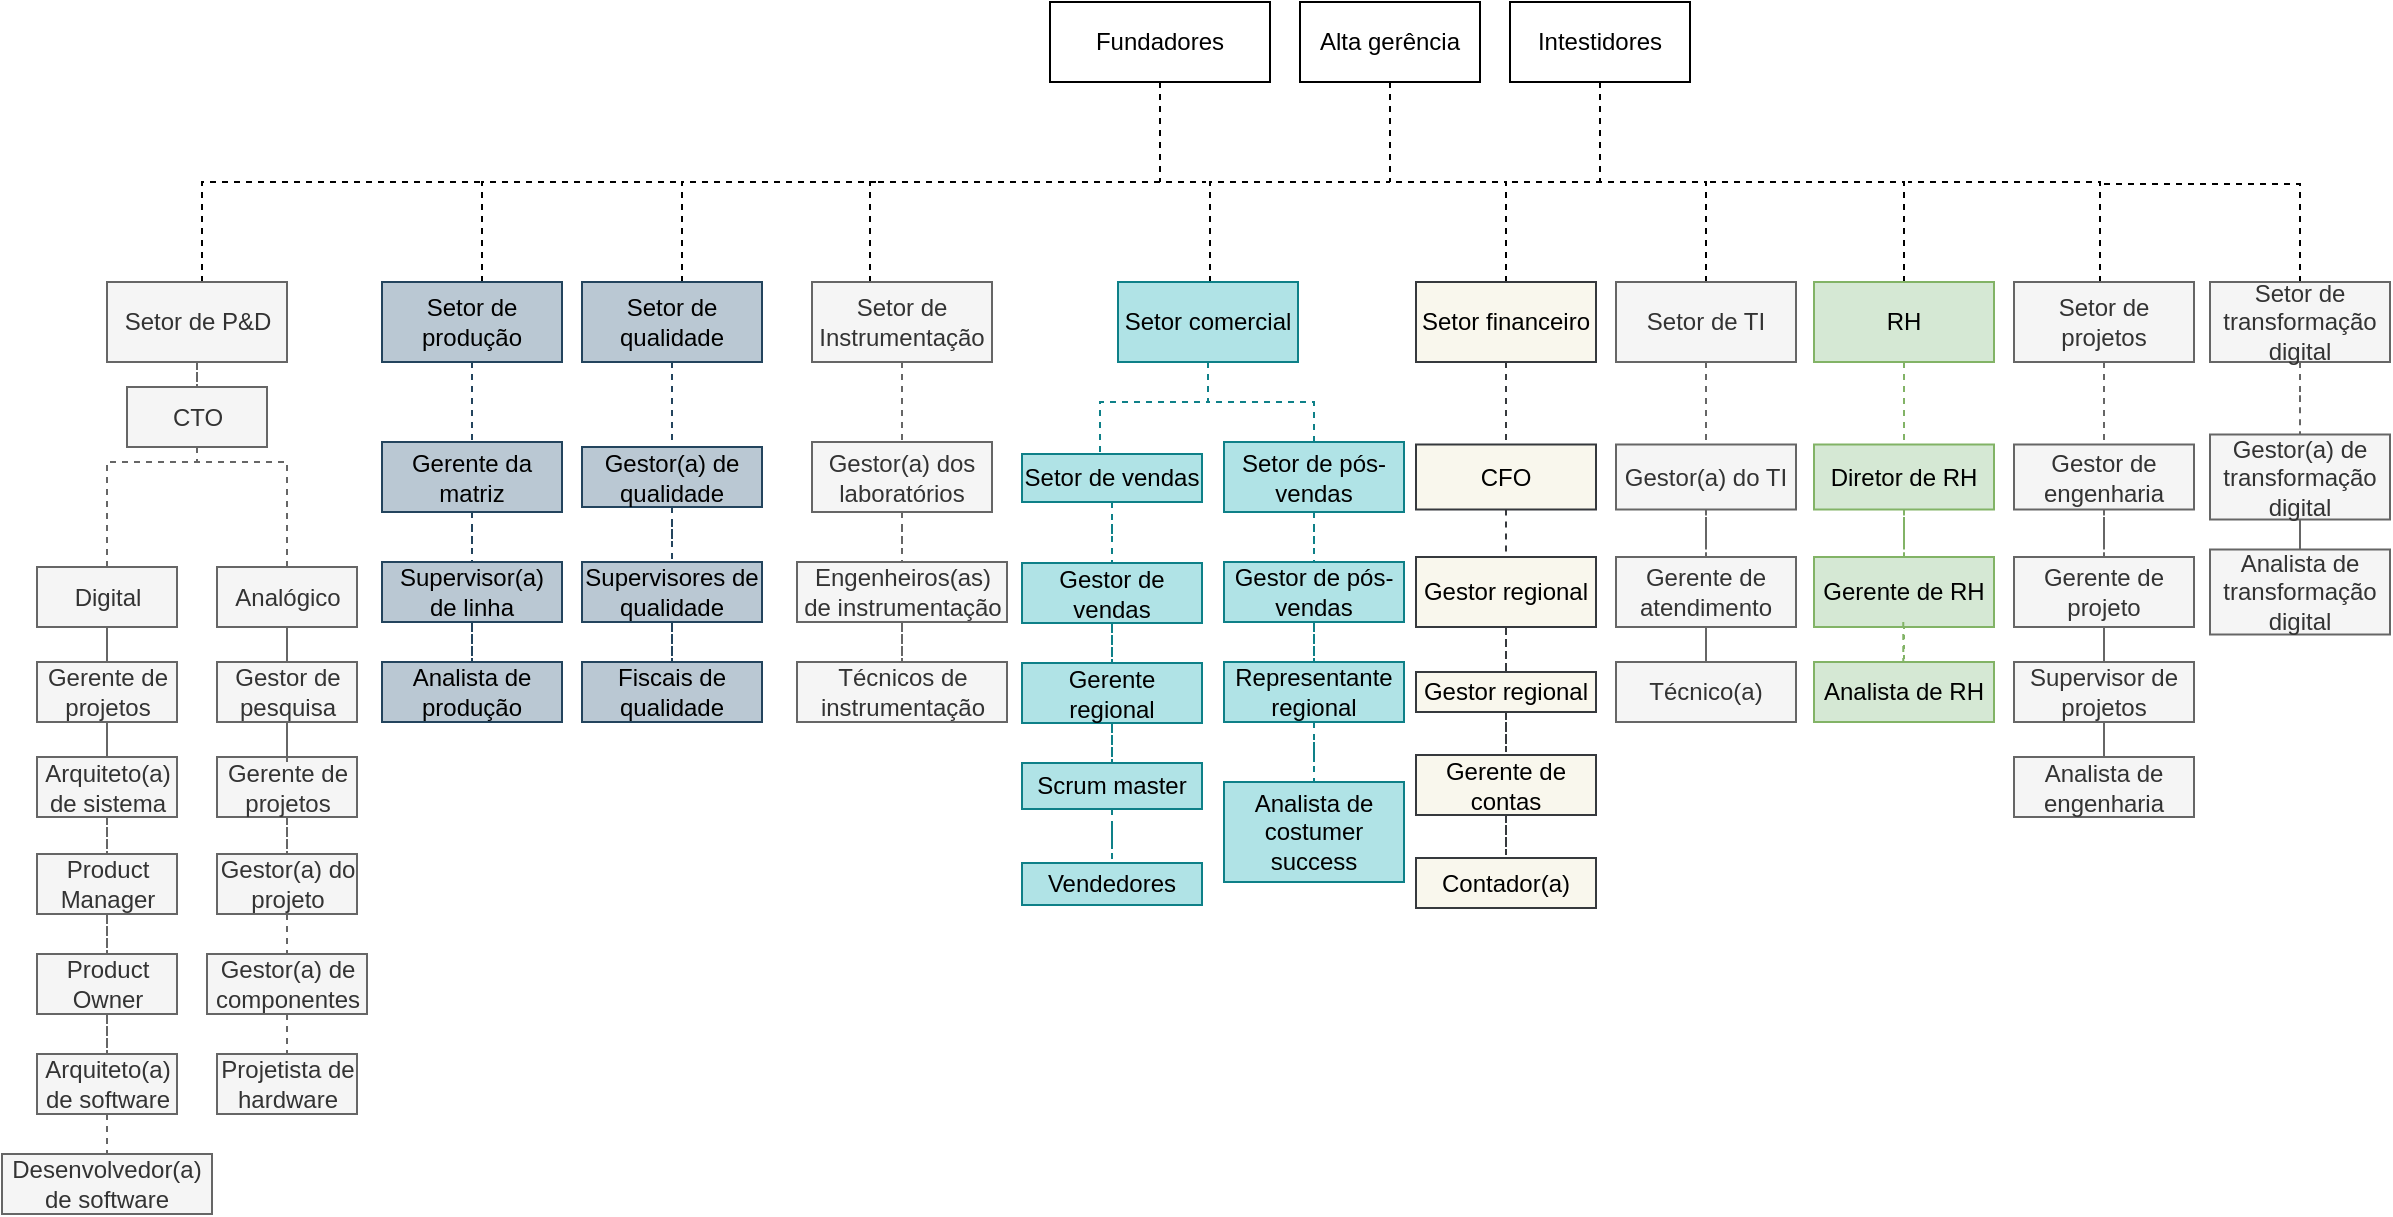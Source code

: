 <mxfile version="20.0.1" type="device"><diagram id="A91aYxamLYnxEaVIGaGU" name="Page-1"><mxGraphModel dx="1902" dy="903" grid="0" gridSize="10" guides="1" tooltips="1" connect="1" arrows="1" fold="1" page="0" pageScale="1" pageWidth="827" pageHeight="1169" math="0" shadow="0"><root><mxCell id="0"/><mxCell id="1" parent="0"/><mxCell id="WKRlLWD5LmyebF65oAN7-28" style="edgeStyle=orthogonalEdgeStyle;rounded=0;orthogonalLoop=1;jettySize=auto;html=1;dashed=1;endArrow=none;endFill=0;" parent="1" source="WKRlLWD5LmyebF65oAN7-1" edge="1"><mxGeometry relative="1" as="geometry"><mxPoint x="400" y="370" as="targetPoint"/></mxGeometry></mxCell><mxCell id="WKRlLWD5LmyebF65oAN7-1" value="Alta gerência" style="rounded=0;whiteSpace=wrap;html=1;" parent="1" vertex="1"><mxGeometry x="355" y="280" width="90" height="40" as="geometry"/></mxCell><mxCell id="WKRlLWD5LmyebF65oAN7-29" style="edgeStyle=orthogonalEdgeStyle;rounded=0;orthogonalLoop=1;jettySize=auto;html=1;dashed=1;endArrow=none;endFill=0;" parent="1" source="WKRlLWD5LmyebF65oAN7-2" edge="1"><mxGeometry relative="1" as="geometry"><mxPoint x="505" y="370" as="targetPoint"/></mxGeometry></mxCell><mxCell id="WKRlLWD5LmyebF65oAN7-2" value="Intestidores" style="rounded=0;whiteSpace=wrap;html=1;" parent="1" vertex="1"><mxGeometry x="460" y="280" width="90" height="40" as="geometry"/></mxCell><mxCell id="WKRlLWD5LmyebF65oAN7-6" style="edgeStyle=orthogonalEdgeStyle;rounded=0;orthogonalLoop=1;jettySize=auto;html=1;dashed=1;endArrow=none;endFill=0;exitX=0.5;exitY=1;exitDx=0;exitDy=0;" parent="1" source="WKRlLWD5LmyebF65oAN7-3" edge="1"><mxGeometry relative="1" as="geometry"><mxPoint x="285" y="370" as="targetPoint"/><mxPoint x="230" y="340" as="sourcePoint"/><Array as="points"><mxPoint x="285" y="370"/></Array></mxGeometry></mxCell><mxCell id="WKRlLWD5LmyebF65oAN7-3" value="Fundadores" style="rounded=0;whiteSpace=wrap;html=1;" parent="1" vertex="1"><mxGeometry x="230" y="280" width="110" height="40" as="geometry"/></mxCell><mxCell id="7YwzHWgvVu2o9m6clSLb-1" style="edgeStyle=orthogonalEdgeStyle;rounded=0;orthogonalLoop=1;jettySize=auto;html=1;endArrow=none;endFill=0;dashed=1;" edge="1" parent="1" source="WKRlLWD5LmyebF65oAN7-8"><mxGeometry relative="1" as="geometry"><mxPoint x="-54" y="370" as="targetPoint"/><Array as="points"><mxPoint x="-194" y="370"/></Array></mxGeometry></mxCell><mxCell id="7YwzHWgvVu2o9m6clSLb-73" style="edgeStyle=orthogonalEdgeStyle;rounded=0;orthogonalLoop=1;jettySize=auto;html=1;entryX=0.5;entryY=0;entryDx=0;entryDy=0;dashed=1;endArrow=none;endFill=0;fillColor=#f5f5f5;strokeColor=#666666;" edge="1" parent="1" source="WKRlLWD5LmyebF65oAN7-8" target="7YwzHWgvVu2o9m6clSLb-72"><mxGeometry relative="1" as="geometry"/></mxCell><mxCell id="WKRlLWD5LmyebF65oAN7-8" value="Setor de P&amp;amp;D" style="rounded=0;whiteSpace=wrap;html=1;fillColor=#f5f5f5;fontColor=#333333;strokeColor=#666666;" parent="1" vertex="1"><mxGeometry x="-241.5" y="420" width="90" height="40" as="geometry"/></mxCell><mxCell id="WKRlLWD5LmyebF65oAN7-22" style="edgeStyle=orthogonalEdgeStyle;rounded=0;orthogonalLoop=1;jettySize=auto;html=1;dashed=1;endArrow=none;endFill=0;" parent="1" source="WKRlLWD5LmyebF65oAN7-11" edge="1"><mxGeometry relative="1" as="geometry"><mxPoint x="46" y="370" as="targetPoint"/><Array as="points"><mxPoint x="-54" y="370"/></Array></mxGeometry></mxCell><mxCell id="7YwzHWgvVu2o9m6clSLb-48" style="edgeStyle=orthogonalEdgeStyle;rounded=0;orthogonalLoop=1;jettySize=auto;html=1;entryX=0.5;entryY=0;entryDx=0;entryDy=0;dashed=1;endArrow=none;endFill=0;fillColor=#bac8d3;strokeColor=#23445d;" edge="1" parent="1" source="WKRlLWD5LmyebF65oAN7-11" target="7YwzHWgvVu2o9m6clSLb-47"><mxGeometry relative="1" as="geometry"/></mxCell><mxCell id="WKRlLWD5LmyebF65oAN7-11" value="Setor de produção" style="rounded=0;whiteSpace=wrap;html=1;fillColor=#bac8d3;strokeColor=#23445d;" parent="1" vertex="1"><mxGeometry x="-104" y="420" width="90" height="40" as="geometry"/></mxCell><mxCell id="WKRlLWD5LmyebF65oAN7-23" style="edgeStyle=orthogonalEdgeStyle;rounded=0;orthogonalLoop=1;jettySize=auto;html=1;dashed=1;endArrow=none;endFill=0;" parent="1" source="WKRlLWD5LmyebF65oAN7-12" edge="1"><mxGeometry relative="1" as="geometry"><mxPoint x="143" y="370" as="targetPoint"/><Array as="points"><mxPoint x="46" y="370"/></Array></mxGeometry></mxCell><mxCell id="7YwzHWgvVu2o9m6clSLb-58" style="edgeStyle=orthogonalEdgeStyle;rounded=0;orthogonalLoop=1;jettySize=auto;html=1;entryX=0.5;entryY=0;entryDx=0;entryDy=0;dashed=1;endArrow=none;endFill=0;fillColor=#bac8d3;strokeColor=#23445d;" edge="1" parent="1" source="WKRlLWD5LmyebF65oAN7-12" target="7YwzHWgvVu2o9m6clSLb-57"><mxGeometry relative="1" as="geometry"/></mxCell><mxCell id="WKRlLWD5LmyebF65oAN7-12" value="Setor de qualidade" style="rounded=0;whiteSpace=wrap;html=1;fillColor=#bac8d3;strokeColor=#23445d;" parent="1" vertex="1"><mxGeometry x="-4" y="420" width="90" height="40" as="geometry"/></mxCell><mxCell id="WKRlLWD5LmyebF65oAN7-24" style="edgeStyle=orthogonalEdgeStyle;rounded=0;orthogonalLoop=1;jettySize=auto;html=1;dashed=1;endArrow=none;endFill=0;" parent="1" source="WKRlLWD5LmyebF65oAN7-13" edge="1"><mxGeometry relative="1" as="geometry"><mxPoint x="308" y="370" as="targetPoint"/><Array as="points"><mxPoint x="140" y="370"/></Array></mxGeometry></mxCell><mxCell id="7YwzHWgvVu2o9m6clSLb-64" style="edgeStyle=orthogonalEdgeStyle;rounded=0;orthogonalLoop=1;jettySize=auto;html=1;entryX=0.5;entryY=0;entryDx=0;entryDy=0;dashed=1;endArrow=none;endFill=0;fillColor=#f5f5f5;strokeColor=#666666;" edge="1" parent="1" source="WKRlLWD5LmyebF65oAN7-13" target="7YwzHWgvVu2o9m6clSLb-63"><mxGeometry relative="1" as="geometry"/></mxCell><mxCell id="WKRlLWD5LmyebF65oAN7-13" value="Setor de Instrumentação" style="rounded=0;whiteSpace=wrap;html=1;fillColor=#f5f5f5;fontColor=#333333;strokeColor=#666666;" parent="1" vertex="1"><mxGeometry x="111" y="420" width="90" height="40" as="geometry"/></mxCell><mxCell id="WKRlLWD5LmyebF65oAN7-25" style="edgeStyle=orthogonalEdgeStyle;rounded=0;orthogonalLoop=1;jettySize=auto;html=1;dashed=1;endArrow=none;endFill=0;" parent="1" source="WKRlLWD5LmyebF65oAN7-14" edge="1"><mxGeometry relative="1" as="geometry"><mxPoint x="400" y="370" as="targetPoint"/><Array as="points"><mxPoint x="310" y="370"/></Array></mxGeometry></mxCell><mxCell id="7YwzHWgvVu2o9m6clSLb-76" style="edgeStyle=orthogonalEdgeStyle;rounded=0;orthogonalLoop=1;jettySize=auto;html=1;entryX=0.5;entryY=0;entryDx=0;entryDy=0;dashed=1;endArrow=none;endFill=0;fillColor=#b0e3e6;strokeColor=#0e8088;" edge="1" parent="1" source="WKRlLWD5LmyebF65oAN7-14" target="7YwzHWgvVu2o9m6clSLb-71"><mxGeometry relative="1" as="geometry"><Array as="points"><mxPoint x="309" y="480"/><mxPoint x="255" y="480"/></Array></mxGeometry></mxCell><mxCell id="7YwzHWgvVu2o9m6clSLb-79" style="edgeStyle=orthogonalEdgeStyle;rounded=0;orthogonalLoop=1;jettySize=auto;html=1;entryX=0.5;entryY=0;entryDx=0;entryDy=0;dashed=1;endArrow=none;endFill=0;fillColor=#b0e3e6;strokeColor=#0e8088;" edge="1" parent="1" source="WKRlLWD5LmyebF65oAN7-14" target="7YwzHWgvVu2o9m6clSLb-78"><mxGeometry relative="1" as="geometry"/></mxCell><mxCell id="WKRlLWD5LmyebF65oAN7-14" value="Setor comercial" style="rounded=0;whiteSpace=wrap;html=1;fillColor=#b0e3e6;strokeColor=#0e8088;" parent="1" vertex="1"><mxGeometry x="264" y="420" width="90" height="40" as="geometry"/></mxCell><mxCell id="WKRlLWD5LmyebF65oAN7-26" style="edgeStyle=orthogonalEdgeStyle;rounded=0;orthogonalLoop=1;jettySize=auto;html=1;dashed=1;endArrow=none;endFill=0;" parent="1" source="WKRlLWD5LmyebF65oAN7-15" edge="1"><mxGeometry relative="1" as="geometry"><mxPoint x="400" y="370" as="targetPoint"/><Array as="points"><mxPoint x="458" y="370"/></Array></mxGeometry></mxCell><mxCell id="7YwzHWgvVu2o9m6clSLb-96" style="edgeStyle=orthogonalEdgeStyle;rounded=0;orthogonalLoop=1;jettySize=auto;html=1;entryX=0.5;entryY=0;entryDx=0;entryDy=0;dashed=1;endArrow=none;endFill=0;fillColor=#f9f7ed;strokeColor=#36393d;" edge="1" parent="1" source="WKRlLWD5LmyebF65oAN7-15" target="7YwzHWgvVu2o9m6clSLb-116"><mxGeometry relative="1" as="geometry"><mxPoint x="458" y="492.5" as="targetPoint"/></mxGeometry></mxCell><mxCell id="WKRlLWD5LmyebF65oAN7-15" value="Setor financeiro" style="rounded=0;whiteSpace=wrap;html=1;fillColor=#f9f7ed;strokeColor=#36393d;" parent="1" vertex="1"><mxGeometry x="413" y="420" width="90" height="40" as="geometry"/></mxCell><mxCell id="WKRlLWD5LmyebF65oAN7-27" style="edgeStyle=orthogonalEdgeStyle;rounded=0;orthogonalLoop=1;jettySize=auto;html=1;dashed=1;endArrow=none;endFill=0;" parent="1" source="WKRlLWD5LmyebF65oAN7-16" edge="1"><mxGeometry relative="1" as="geometry"><mxPoint x="461" y="370" as="targetPoint"/><Array as="points"><mxPoint x="558" y="370"/></Array></mxGeometry></mxCell><mxCell id="7YwzHWgvVu2o9m6clSLb-106" style="edgeStyle=orthogonalEdgeStyle;rounded=0;orthogonalLoop=1;jettySize=auto;html=1;entryX=0.5;entryY=0;entryDx=0;entryDy=0;dashed=1;endArrow=none;endFill=0;fillColor=#f5f5f5;strokeColor=#666666;" edge="1" parent="1" source="WKRlLWD5LmyebF65oAN7-16" target="7YwzHWgvVu2o9m6clSLb-105"><mxGeometry relative="1" as="geometry"/></mxCell><mxCell id="WKRlLWD5LmyebF65oAN7-16" value="Setor de TI" style="rounded=0;whiteSpace=wrap;html=1;fillColor=#f5f5f5;fontColor=#333333;strokeColor=#666666;" parent="1" vertex="1"><mxGeometry x="513" y="420" width="90" height="40" as="geometry"/></mxCell><mxCell id="7YwzHWgvVu2o9m6clSLb-2" style="edgeStyle=orthogonalEdgeStyle;rounded=0;orthogonalLoop=1;jettySize=auto;html=1;dashed=1;endArrow=none;endFill=0;" edge="1" parent="1" source="WKRlLWD5LmyebF65oAN7-18"><mxGeometry relative="1" as="geometry"><mxPoint x="559" y="370" as="targetPoint"/><Array as="points"><mxPoint x="657" y="370"/></Array></mxGeometry></mxCell><mxCell id="7YwzHWgvVu2o9m6clSLb-112" style="edgeStyle=orthogonalEdgeStyle;rounded=0;orthogonalLoop=1;jettySize=auto;html=1;entryX=0.5;entryY=0;entryDx=0;entryDy=0;dashed=1;endArrow=none;endFill=0;fillColor=#d5e8d4;strokeColor=#82b366;" edge="1" parent="1" source="WKRlLWD5LmyebF65oAN7-18" target="7YwzHWgvVu2o9m6clSLb-111"><mxGeometry relative="1" as="geometry"><Array as="points"><mxPoint x="657" y="470"/><mxPoint x="657" y="470"/></Array></mxGeometry></mxCell><mxCell id="WKRlLWD5LmyebF65oAN7-18" value="RH" style="rounded=0;whiteSpace=wrap;html=1;fillColor=#d5e8d4;strokeColor=#82b366;" parent="1" vertex="1"><mxGeometry x="612" y="420" width="90" height="40" as="geometry"/></mxCell><mxCell id="7YwzHWgvVu2o9m6clSLb-3" style="edgeStyle=orthogonalEdgeStyle;rounded=0;orthogonalLoop=1;jettySize=auto;html=1;dashed=1;endArrow=none;endFill=0;" edge="1" parent="1" source="WKRlLWD5LmyebF65oAN7-19"><mxGeometry relative="1" as="geometry"><mxPoint x="659" y="370" as="targetPoint"/><Array as="points"><mxPoint x="755" y="370"/></Array></mxGeometry></mxCell><mxCell id="7YwzHWgvVu2o9m6clSLb-127" style="edgeStyle=orthogonalEdgeStyle;rounded=0;orthogonalLoop=1;jettySize=auto;html=1;dashed=1;endArrow=none;endFill=0;fillColor=#f5f5f5;strokeColor=#666666;" edge="1" parent="1" source="WKRlLWD5LmyebF65oAN7-19" target="7YwzHWgvVu2o9m6clSLb-126"><mxGeometry relative="1" as="geometry"/></mxCell><mxCell id="WKRlLWD5LmyebF65oAN7-19" value="Setor de projetos" style="rounded=0;whiteSpace=wrap;html=1;fillColor=#f5f5f5;fontColor=#333333;strokeColor=#666666;" parent="1" vertex="1"><mxGeometry x="712" y="420" width="90" height="40" as="geometry"/></mxCell><mxCell id="7YwzHWgvVu2o9m6clSLb-136" style="edgeStyle=orthogonalEdgeStyle;rounded=0;orthogonalLoop=1;jettySize=auto;html=1;entryX=0.5;entryY=0;entryDx=0;entryDy=0;dashed=1;endArrow=none;endFill=0;fillColor=#f5f5f5;strokeColor=#666666;" edge="1" parent="1" source="WKRlLWD5LmyebF65oAN7-20" target="7YwzHWgvVu2o9m6clSLb-135"><mxGeometry relative="1" as="geometry"/></mxCell><mxCell id="7YwzHWgvVu2o9m6clSLb-143" style="edgeStyle=orthogonalEdgeStyle;rounded=0;orthogonalLoop=1;jettySize=auto;html=1;dashed=1;endArrow=none;endFill=0;strokeColor=default;" edge="1" parent="1" source="WKRlLWD5LmyebF65oAN7-20"><mxGeometry relative="1" as="geometry"><mxPoint x="757" y="371" as="targetPoint"/><Array as="points"><mxPoint x="855" y="371"/></Array></mxGeometry></mxCell><mxCell id="WKRlLWD5LmyebF65oAN7-20" value="Setor de transformação digital" style="rounded=0;whiteSpace=wrap;html=1;fillColor=#f5f5f5;fontColor=#333333;strokeColor=#666666;" parent="1" vertex="1"><mxGeometry x="810" y="420" width="90" height="40" as="geometry"/></mxCell><mxCell id="7YwzHWgvVu2o9m6clSLb-24" style="edgeStyle=orthogonalEdgeStyle;rounded=0;orthogonalLoop=1;jettySize=auto;html=1;entryX=0.5;entryY=0;entryDx=0;entryDy=0;dashed=1;endArrow=none;endFill=0;fillColor=#f5f5f5;strokeColor=#666666;" edge="1" parent="1" source="7YwzHWgvVu2o9m6clSLb-5" target="7YwzHWgvVu2o9m6clSLb-20"><mxGeometry relative="1" as="geometry"/></mxCell><mxCell id="7YwzHWgvVu2o9m6clSLb-5" value="Digital" style="rounded=0;whiteSpace=wrap;html=1;fillColor=#f5f5f5;fontColor=#333333;strokeColor=#666666;" vertex="1" parent="1"><mxGeometry x="-276.5" y="562.5" width="70" height="30" as="geometry"/></mxCell><mxCell id="7YwzHWgvVu2o9m6clSLb-42" style="edgeStyle=orthogonalEdgeStyle;rounded=0;orthogonalLoop=1;jettySize=auto;html=1;entryX=0.5;entryY=0;entryDx=0;entryDy=0;dashed=1;endArrow=none;endFill=0;fillColor=#f5f5f5;strokeColor=#666666;" edge="1" parent="1" source="7YwzHWgvVu2o9m6clSLb-6" target="7YwzHWgvVu2o9m6clSLb-41"><mxGeometry relative="1" as="geometry"/></mxCell><mxCell id="7YwzHWgvVu2o9m6clSLb-6" value="Analógico" style="rounded=0;whiteSpace=wrap;html=1;fillColor=#f5f5f5;fontColor=#333333;strokeColor=#666666;" vertex="1" parent="1"><mxGeometry x="-186.5" y="562.5" width="70" height="30" as="geometry"/></mxCell><mxCell id="7YwzHWgvVu2o9m6clSLb-16" style="edgeStyle=orthogonalEdgeStyle;rounded=0;orthogonalLoop=1;jettySize=auto;html=1;entryX=0.5;entryY=0;entryDx=0;entryDy=0;dashed=1;endArrow=none;endFill=0;fillColor=#f5f5f5;strokeColor=#666666;" edge="1" parent="1" source="7YwzHWgvVu2o9m6clSLb-9" target="7YwzHWgvVu2o9m6clSLb-15"><mxGeometry relative="1" as="geometry"/></mxCell><mxCell id="7YwzHWgvVu2o9m6clSLb-9" value="Gerente de projetos" style="rounded=0;whiteSpace=wrap;html=1;fillColor=#f5f5f5;fontColor=#333333;strokeColor=#666666;" vertex="1" parent="1"><mxGeometry x="-186.5" y="657.5" width="70" height="30" as="geometry"/></mxCell><mxCell id="7YwzHWgvVu2o9m6clSLb-36" style="edgeStyle=orthogonalEdgeStyle;rounded=0;orthogonalLoop=1;jettySize=auto;html=1;entryX=0.5;entryY=0;entryDx=0;entryDy=0;dashed=1;endArrow=none;endFill=0;fillColor=#f5f5f5;strokeColor=#666666;" edge="1" parent="1" source="7YwzHWgvVu2o9m6clSLb-15"><mxGeometry relative="1" as="geometry"><mxPoint x="-151.5" y="756" as="targetPoint"/></mxGeometry></mxCell><mxCell id="7YwzHWgvVu2o9m6clSLb-15" value="Gestor(a) do projeto" style="rounded=0;whiteSpace=wrap;html=1;fillColor=#f5f5f5;fontColor=#333333;strokeColor=#666666;" vertex="1" parent="1"><mxGeometry x="-186.5" y="706" width="70" height="30" as="geometry"/></mxCell><mxCell id="7YwzHWgvVu2o9m6clSLb-19" style="edgeStyle=orthogonalEdgeStyle;rounded=0;orthogonalLoop=1;jettySize=auto;html=1;entryX=0.5;entryY=0;entryDx=0;entryDy=0;dashed=1;endArrow=none;endFill=0;fillColor=#f5f5f5;strokeColor=#666666;" edge="1" parent="1" source="7YwzHWgvVu2o9m6clSLb-20" target="7YwzHWgvVu2o9m6clSLb-23"><mxGeometry relative="1" as="geometry"/></mxCell><mxCell id="7YwzHWgvVu2o9m6clSLb-20" value="Gerente de projetos" style="rounded=0;whiteSpace=wrap;html=1;fillColor=#f5f5f5;fontColor=#333333;strokeColor=#666666;" vertex="1" parent="1"><mxGeometry x="-276.5" y="610" width="70" height="30" as="geometry"/></mxCell><mxCell id="7YwzHWgvVu2o9m6clSLb-27" style="edgeStyle=orthogonalEdgeStyle;rounded=0;orthogonalLoop=1;jettySize=auto;html=1;entryX=0.5;entryY=0;entryDx=0;entryDy=0;dashed=1;endArrow=none;endFill=0;fillColor=#f5f5f5;strokeColor=#666666;" edge="1" parent="1" source="7YwzHWgvVu2o9m6clSLb-23" target="7YwzHWgvVu2o9m6clSLb-26"><mxGeometry relative="1" as="geometry"/></mxCell><mxCell id="7YwzHWgvVu2o9m6clSLb-23" value="Arquiteto(a) de sistema" style="rounded=0;whiteSpace=wrap;html=1;fillColor=#f5f5f5;fontColor=#333333;strokeColor=#666666;" vertex="1" parent="1"><mxGeometry x="-276.5" y="657.5" width="70" height="30" as="geometry"/></mxCell><mxCell id="7YwzHWgvVu2o9m6clSLb-29" style="edgeStyle=orthogonalEdgeStyle;rounded=0;orthogonalLoop=1;jettySize=auto;html=1;entryX=0.5;entryY=0;entryDx=0;entryDy=0;dashed=1;endArrow=none;endFill=0;fillColor=#f5f5f5;strokeColor=#666666;" edge="1" parent="1" source="7YwzHWgvVu2o9m6clSLb-26" target="7YwzHWgvVu2o9m6clSLb-28"><mxGeometry relative="1" as="geometry"/></mxCell><mxCell id="7YwzHWgvVu2o9m6clSLb-30" value="" style="edgeStyle=orthogonalEdgeStyle;rounded=0;orthogonalLoop=1;jettySize=auto;html=1;dashed=1;endArrow=none;endFill=0;fillColor=#f5f5f5;strokeColor=#666666;" edge="1" parent="1" source="7YwzHWgvVu2o9m6clSLb-26" target="7YwzHWgvVu2o9m6clSLb-28"><mxGeometry relative="1" as="geometry"/></mxCell><mxCell id="7YwzHWgvVu2o9m6clSLb-26" value="Product Manager" style="rounded=0;whiteSpace=wrap;html=1;fillColor=#f5f5f5;fontColor=#333333;strokeColor=#666666;" vertex="1" parent="1"><mxGeometry x="-276.5" y="706" width="70" height="30" as="geometry"/></mxCell><mxCell id="7YwzHWgvVu2o9m6clSLb-32" style="edgeStyle=orthogonalEdgeStyle;rounded=0;orthogonalLoop=1;jettySize=auto;html=1;entryX=0.5;entryY=0;entryDx=0;entryDy=0;dashed=1;endArrow=none;endFill=0;fillColor=#f5f5f5;strokeColor=#666666;" edge="1" parent="1" source="7YwzHWgvVu2o9m6clSLb-28" target="7YwzHWgvVu2o9m6clSLb-31"><mxGeometry relative="1" as="geometry"/></mxCell><mxCell id="7YwzHWgvVu2o9m6clSLb-28" value="Product Owner" style="rounded=0;whiteSpace=wrap;html=1;fillColor=#f5f5f5;fontColor=#333333;strokeColor=#666666;" vertex="1" parent="1"><mxGeometry x="-276.5" y="756" width="70" height="30" as="geometry"/></mxCell><mxCell id="7YwzHWgvVu2o9m6clSLb-34" style="edgeStyle=orthogonalEdgeStyle;rounded=0;orthogonalLoop=1;jettySize=auto;html=1;entryX=0.5;entryY=0;entryDx=0;entryDy=0;dashed=1;endArrow=none;endFill=0;fillColor=#f5f5f5;strokeColor=#666666;" edge="1" parent="1" source="7YwzHWgvVu2o9m6clSLb-31"><mxGeometry relative="1" as="geometry"><mxPoint x="-241.5" y="856" as="targetPoint"/></mxGeometry></mxCell><mxCell id="7YwzHWgvVu2o9m6clSLb-31" value="Arquiteto(a) de software" style="rounded=0;whiteSpace=wrap;html=1;fillColor=#f5f5f5;fontColor=#333333;strokeColor=#666666;" vertex="1" parent="1"><mxGeometry x="-276.5" y="806" width="70" height="30" as="geometry"/></mxCell><mxCell id="7YwzHWgvVu2o9m6clSLb-33" value="Desenvolvedor(a) de software" style="rounded=0;whiteSpace=wrap;html=1;fillColor=#f5f5f5;fontColor=#333333;strokeColor=#666666;" vertex="1" parent="1"><mxGeometry x="-294" y="856" width="105" height="30" as="geometry"/></mxCell><mxCell id="7YwzHWgvVu2o9m6clSLb-38" style="edgeStyle=orthogonalEdgeStyle;rounded=0;orthogonalLoop=1;jettySize=auto;html=1;entryX=0.5;entryY=0;entryDx=0;entryDy=0;dashed=1;endArrow=none;endFill=0;fillColor=#f5f5f5;strokeColor=#666666;" edge="1" parent="1"><mxGeometry relative="1" as="geometry"><mxPoint x="-151.483" y="786" as="sourcePoint"/><mxPoint x="-151.5" y="806" as="targetPoint"/></mxGeometry></mxCell><mxCell id="7YwzHWgvVu2o9m6clSLb-35" value="Gestor(a) de componentes" style="rounded=0;whiteSpace=wrap;html=1;fillColor=#f5f5f5;fontColor=#333333;strokeColor=#666666;" vertex="1" parent="1"><mxGeometry x="-191.5" y="756" width="80" height="30" as="geometry"/></mxCell><mxCell id="7YwzHWgvVu2o9m6clSLb-39" value="Projetista de hardware" style="rounded=0;whiteSpace=wrap;html=1;fillColor=#f5f5f5;fontColor=#333333;strokeColor=#666666;" vertex="1" parent="1"><mxGeometry x="-186.5" y="806" width="70" height="30" as="geometry"/></mxCell><mxCell id="7YwzHWgvVu2o9m6clSLb-43" style="edgeStyle=orthogonalEdgeStyle;rounded=0;orthogonalLoop=1;jettySize=auto;html=1;entryX=0.5;entryY=0;entryDx=0;entryDy=0;dashed=1;endArrow=none;endFill=0;fillColor=#f5f5f5;strokeColor=#666666;" edge="1" parent="1" source="7YwzHWgvVu2o9m6clSLb-41" target="7YwzHWgvVu2o9m6clSLb-9"><mxGeometry relative="1" as="geometry"/></mxCell><mxCell id="7YwzHWgvVu2o9m6clSLb-41" value="Gestor de pesquisa" style="rounded=0;whiteSpace=wrap;html=1;fillColor=#f5f5f5;fontColor=#333333;strokeColor=#666666;" vertex="1" parent="1"><mxGeometry x="-186.5" y="610" width="70" height="30" as="geometry"/></mxCell><mxCell id="7YwzHWgvVu2o9m6clSLb-50" style="edgeStyle=orthogonalEdgeStyle;rounded=0;orthogonalLoop=1;jettySize=auto;html=1;entryX=0.5;entryY=0;entryDx=0;entryDy=0;dashed=1;endArrow=none;endFill=0;fillColor=#bac8d3;strokeColor=#23445d;" edge="1" parent="1" source="7YwzHWgvVu2o9m6clSLb-47" target="7YwzHWgvVu2o9m6clSLb-49"><mxGeometry relative="1" as="geometry"/></mxCell><mxCell id="7YwzHWgvVu2o9m6clSLb-47" value="Gerente da matriz" style="rounded=0;whiteSpace=wrap;html=1;fillColor=#bac8d3;strokeColor=#23445d;" vertex="1" parent="1"><mxGeometry x="-104" y="500" width="90" height="35" as="geometry"/></mxCell><mxCell id="7YwzHWgvVu2o9m6clSLb-52" style="edgeStyle=orthogonalEdgeStyle;rounded=0;orthogonalLoop=1;jettySize=auto;html=1;entryX=0.5;entryY=0;entryDx=0;entryDy=0;dashed=1;endArrow=none;endFill=0;fillColor=#bac8d3;strokeColor=#23445d;" edge="1" parent="1" source="7YwzHWgvVu2o9m6clSLb-49" target="7YwzHWgvVu2o9m6clSLb-51"><mxGeometry relative="1" as="geometry"/></mxCell><mxCell id="7YwzHWgvVu2o9m6clSLb-49" value="Supervisor(a) de linha" style="rounded=0;whiteSpace=wrap;html=1;fillColor=#bac8d3;strokeColor=#23445d;" vertex="1" parent="1"><mxGeometry x="-104" y="560" width="90" height="30" as="geometry"/></mxCell><mxCell id="7YwzHWgvVu2o9m6clSLb-51" value="Analista de produção" style="rounded=0;whiteSpace=wrap;html=1;fillColor=#bac8d3;strokeColor=#23445d;" vertex="1" parent="1"><mxGeometry x="-104" y="610" width="90" height="30" as="geometry"/></mxCell><mxCell id="7YwzHWgvVu2o9m6clSLb-60" style="edgeStyle=orthogonalEdgeStyle;rounded=0;orthogonalLoop=1;jettySize=auto;html=1;entryX=0.5;entryY=0;entryDx=0;entryDy=0;dashed=1;endArrow=none;endFill=0;fillColor=#bac8d3;strokeColor=#23445d;" edge="1" parent="1" source="7YwzHWgvVu2o9m6clSLb-57" target="7YwzHWgvVu2o9m6clSLb-59"><mxGeometry relative="1" as="geometry"/></mxCell><mxCell id="7YwzHWgvVu2o9m6clSLb-57" value="Gestor(a) de qualidade" style="rounded=0;whiteSpace=wrap;html=1;fillColor=#bac8d3;strokeColor=#23445d;" vertex="1" parent="1"><mxGeometry x="-4" y="502.5" width="90" height="30" as="geometry"/></mxCell><mxCell id="7YwzHWgvVu2o9m6clSLb-62" style="edgeStyle=orthogonalEdgeStyle;rounded=0;orthogonalLoop=1;jettySize=auto;html=1;entryX=0.5;entryY=0;entryDx=0;entryDy=0;dashed=1;endArrow=none;endFill=0;fillColor=#bac8d3;strokeColor=#23445d;" edge="1" parent="1" source="7YwzHWgvVu2o9m6clSLb-59" target="7YwzHWgvVu2o9m6clSLb-61"><mxGeometry relative="1" as="geometry"/></mxCell><mxCell id="7YwzHWgvVu2o9m6clSLb-59" value="Supervisores de qualidade" style="rounded=0;whiteSpace=wrap;html=1;fillColor=#bac8d3;strokeColor=#23445d;" vertex="1" parent="1"><mxGeometry x="-4" y="560" width="90" height="30" as="geometry"/></mxCell><mxCell id="7YwzHWgvVu2o9m6clSLb-61" value="Fiscais de qualidade" style="rounded=0;whiteSpace=wrap;html=1;fillColor=#bac8d3;strokeColor=#23445d;" vertex="1" parent="1"><mxGeometry x="-4" y="610" width="90" height="30" as="geometry"/></mxCell><mxCell id="7YwzHWgvVu2o9m6clSLb-66" style="edgeStyle=orthogonalEdgeStyle;rounded=0;orthogonalLoop=1;jettySize=auto;html=1;entryX=0.5;entryY=0;entryDx=0;entryDy=0;dashed=1;endArrow=none;endFill=0;fillColor=#f5f5f5;strokeColor=#666666;" edge="1" parent="1" source="7YwzHWgvVu2o9m6clSLb-63" target="7YwzHWgvVu2o9m6clSLb-65"><mxGeometry relative="1" as="geometry"/></mxCell><mxCell id="7YwzHWgvVu2o9m6clSLb-63" value="Gestor(a) dos laboratórios" style="rounded=0;whiteSpace=wrap;html=1;fillColor=#f5f5f5;fontColor=#333333;strokeColor=#666666;" vertex="1" parent="1"><mxGeometry x="111" y="500" width="90" height="35" as="geometry"/></mxCell><mxCell id="7YwzHWgvVu2o9m6clSLb-70" style="edgeStyle=orthogonalEdgeStyle;rounded=0;orthogonalLoop=1;jettySize=auto;html=1;entryX=0.5;entryY=0;entryDx=0;entryDy=0;dashed=1;endArrow=none;endFill=0;fillColor=#f5f5f5;strokeColor=#666666;" edge="1" parent="1" source="7YwzHWgvVu2o9m6clSLb-65" target="7YwzHWgvVu2o9m6clSLb-69"><mxGeometry relative="1" as="geometry"/></mxCell><mxCell id="7YwzHWgvVu2o9m6clSLb-65" value="Engenheiros(as) de instrumentação" style="rounded=0;whiteSpace=wrap;html=1;fillColor=#f5f5f5;fontColor=#333333;strokeColor=#666666;" vertex="1" parent="1"><mxGeometry x="103.5" y="560" width="105" height="30" as="geometry"/></mxCell><mxCell id="7YwzHWgvVu2o9m6clSLb-69" value="Técnicos de instrumentação" style="rounded=0;whiteSpace=wrap;html=1;fillColor=#f5f5f5;fontColor=#333333;strokeColor=#666666;" vertex="1" parent="1"><mxGeometry x="103.5" y="610" width="105" height="30" as="geometry"/></mxCell><mxCell id="7YwzHWgvVu2o9m6clSLb-82" style="edgeStyle=orthogonalEdgeStyle;rounded=0;orthogonalLoop=1;jettySize=auto;html=1;entryX=0.5;entryY=0;entryDx=0;entryDy=0;dashed=1;endArrow=none;endFill=0;fillColor=#b0e3e6;strokeColor=#0e8088;" edge="1" parent="1" source="7YwzHWgvVu2o9m6clSLb-71" target="7YwzHWgvVu2o9m6clSLb-81"><mxGeometry relative="1" as="geometry"/></mxCell><mxCell id="7YwzHWgvVu2o9m6clSLb-71" value="Setor de vendas" style="rounded=0;whiteSpace=wrap;html=1;fillColor=#b0e3e6;strokeColor=#0e8088;" vertex="1" parent="1"><mxGeometry x="216" y="506" width="90" height="24" as="geometry"/></mxCell><mxCell id="7YwzHWgvVu2o9m6clSLb-74" style="edgeStyle=orthogonalEdgeStyle;rounded=0;orthogonalLoop=1;jettySize=auto;html=1;entryX=0.5;entryY=0;entryDx=0;entryDy=0;dashed=1;endArrow=none;endFill=0;fillColor=#f5f5f5;strokeColor=#666666;" edge="1" parent="1" source="7YwzHWgvVu2o9m6clSLb-72" target="7YwzHWgvVu2o9m6clSLb-5"><mxGeometry relative="1" as="geometry"><Array as="points"><mxPoint x="-196" y="510"/><mxPoint x="-242" y="510"/></Array></mxGeometry></mxCell><mxCell id="7YwzHWgvVu2o9m6clSLb-75" style="edgeStyle=orthogonalEdgeStyle;rounded=0;orthogonalLoop=1;jettySize=auto;html=1;entryX=0.5;entryY=0;entryDx=0;entryDy=0;dashed=1;endArrow=none;endFill=0;fillColor=#f5f5f5;strokeColor=#666666;" edge="1" parent="1" source="7YwzHWgvVu2o9m6clSLb-72" target="7YwzHWgvVu2o9m6clSLb-6"><mxGeometry relative="1" as="geometry"><Array as="points"><mxPoint x="-196" y="510"/><mxPoint x="-152" y="510"/></Array></mxGeometry></mxCell><mxCell id="7YwzHWgvVu2o9m6clSLb-72" value="CTO" style="rounded=0;whiteSpace=wrap;html=1;fillColor=#f5f5f5;fontColor=#333333;strokeColor=#666666;" vertex="1" parent="1"><mxGeometry x="-231.5" y="472.5" width="70" height="30" as="geometry"/></mxCell><mxCell id="7YwzHWgvVu2o9m6clSLb-84" style="edgeStyle=orthogonalEdgeStyle;rounded=0;orthogonalLoop=1;jettySize=auto;html=1;entryX=0.5;entryY=0;entryDx=0;entryDy=0;dashed=1;endArrow=none;endFill=0;fillColor=#b0e3e6;strokeColor=#0e8088;" edge="1" parent="1" source="7YwzHWgvVu2o9m6clSLb-78" target="7YwzHWgvVu2o9m6clSLb-83"><mxGeometry relative="1" as="geometry"/></mxCell><mxCell id="7YwzHWgvVu2o9m6clSLb-78" value="Setor de pós-vendas" style="rounded=0;whiteSpace=wrap;html=1;fillColor=#b0e3e6;strokeColor=#0e8088;" vertex="1" parent="1"><mxGeometry x="317" y="500" width="90" height="35" as="geometry"/></mxCell><mxCell id="7YwzHWgvVu2o9m6clSLb-86" style="edgeStyle=orthogonalEdgeStyle;rounded=0;orthogonalLoop=1;jettySize=auto;html=1;entryX=0.5;entryY=0;entryDx=0;entryDy=0;dashed=1;endArrow=none;endFill=0;fillColor=#b0e3e6;strokeColor=#0e8088;" edge="1" parent="1" source="7YwzHWgvVu2o9m6clSLb-81" target="7YwzHWgvVu2o9m6clSLb-85"><mxGeometry relative="1" as="geometry"/></mxCell><mxCell id="7YwzHWgvVu2o9m6clSLb-81" value="Gestor de vendas" style="rounded=0;whiteSpace=wrap;html=1;fillColor=#b0e3e6;strokeColor=#0e8088;" vertex="1" parent="1"><mxGeometry x="216" y="560.5" width="90" height="30" as="geometry"/></mxCell><mxCell id="7YwzHWgvVu2o9m6clSLb-93" style="edgeStyle=orthogonalEdgeStyle;rounded=0;orthogonalLoop=1;jettySize=auto;html=1;entryX=0.5;entryY=0;entryDx=0;entryDy=0;dashed=1;endArrow=none;endFill=0;fillColor=#b0e3e6;strokeColor=#0e8088;" edge="1" parent="1" source="7YwzHWgvVu2o9m6clSLb-83" target="7YwzHWgvVu2o9m6clSLb-91"><mxGeometry relative="1" as="geometry"/></mxCell><mxCell id="7YwzHWgvVu2o9m6clSLb-83" value="Gestor de pós-vendas" style="rounded=0;whiteSpace=wrap;html=1;fillColor=#b0e3e6;strokeColor=#0e8088;" vertex="1" parent="1"><mxGeometry x="317" y="560" width="90" height="30" as="geometry"/></mxCell><mxCell id="7YwzHWgvVu2o9m6clSLb-89" style="edgeStyle=orthogonalEdgeStyle;rounded=0;orthogonalLoop=1;jettySize=auto;html=1;entryX=0.5;entryY=0;entryDx=0;entryDy=0;dashed=1;endArrow=none;endFill=0;fillColor=#b0e3e6;strokeColor=#0e8088;" edge="1" parent="1" source="7YwzHWgvVu2o9m6clSLb-85" target="7YwzHWgvVu2o9m6clSLb-87"><mxGeometry relative="1" as="geometry"/></mxCell><mxCell id="7YwzHWgvVu2o9m6clSLb-85" value="Gerente regional" style="rounded=0;whiteSpace=wrap;html=1;fillColor=#b0e3e6;strokeColor=#0e8088;" vertex="1" parent="1"><mxGeometry x="216" y="610.5" width="90" height="30" as="geometry"/></mxCell><mxCell id="7YwzHWgvVu2o9m6clSLb-90" style="edgeStyle=orthogonalEdgeStyle;rounded=0;orthogonalLoop=1;jettySize=auto;html=1;entryX=0.5;entryY=0;entryDx=0;entryDy=0;dashed=1;endArrow=none;endFill=0;fillColor=#b0e3e6;strokeColor=#0e8088;" edge="1" parent="1" source="7YwzHWgvVu2o9m6clSLb-87" target="7YwzHWgvVu2o9m6clSLb-88"><mxGeometry relative="1" as="geometry"/></mxCell><mxCell id="7YwzHWgvVu2o9m6clSLb-87" value="Scrum master" style="rounded=0;whiteSpace=wrap;html=1;fillColor=#b0e3e6;strokeColor=#0e8088;" vertex="1" parent="1"><mxGeometry x="216" y="660.5" width="90" height="23" as="geometry"/></mxCell><mxCell id="7YwzHWgvVu2o9m6clSLb-88" value="Vendedores" style="rounded=0;whiteSpace=wrap;html=1;fillColor=#b0e3e6;strokeColor=#0e8088;" vertex="1" parent="1"><mxGeometry x="216" y="710.5" width="90" height="21" as="geometry"/></mxCell><mxCell id="7YwzHWgvVu2o9m6clSLb-94" style="edgeStyle=orthogonalEdgeStyle;rounded=0;orthogonalLoop=1;jettySize=auto;html=1;entryX=0.5;entryY=0;entryDx=0;entryDy=0;dashed=1;endArrow=none;endFill=0;fillColor=#b0e3e6;strokeColor=#0e8088;" edge="1" parent="1" source="7YwzHWgvVu2o9m6clSLb-91" target="7YwzHWgvVu2o9m6clSLb-92"><mxGeometry relative="1" as="geometry"/></mxCell><mxCell id="7YwzHWgvVu2o9m6clSLb-91" value="Representante regional" style="rounded=0;whiteSpace=wrap;html=1;fillColor=#b0e3e6;strokeColor=#0e8088;" vertex="1" parent="1"><mxGeometry x="317" y="610" width="90" height="30" as="geometry"/></mxCell><mxCell id="7YwzHWgvVu2o9m6clSLb-92" value="Analista de costumer success" style="rounded=0;whiteSpace=wrap;html=1;fillColor=#b0e3e6;strokeColor=#0e8088;" vertex="1" parent="1"><mxGeometry x="317" y="670" width="90" height="50" as="geometry"/></mxCell><mxCell id="7YwzHWgvVu2o9m6clSLb-98" style="edgeStyle=orthogonalEdgeStyle;rounded=0;orthogonalLoop=1;jettySize=auto;html=1;entryX=0.5;entryY=0;entryDx=0;entryDy=0;dashed=1;endArrow=none;endFill=0;exitX=0.5;exitY=1;exitDx=0;exitDy=0;fillColor=#f9f7ed;strokeColor=#36393d;" edge="1" parent="1" source="7YwzHWgvVu2o9m6clSLb-116" target="7YwzHWgvVu2o9m6clSLb-97"><mxGeometry relative="1" as="geometry"><mxPoint x="458" y="540" as="sourcePoint"/></mxGeometry></mxCell><mxCell id="7YwzHWgvVu2o9m6clSLb-100" style="edgeStyle=orthogonalEdgeStyle;rounded=0;orthogonalLoop=1;jettySize=auto;html=1;entryX=0.5;entryY=0;entryDx=0;entryDy=0;dashed=1;endArrow=none;endFill=0;fillColor=#f9f7ed;strokeColor=#36393d;" edge="1" parent="1" source="7YwzHWgvVu2o9m6clSLb-97" target="7YwzHWgvVu2o9m6clSLb-99"><mxGeometry relative="1" as="geometry"/></mxCell><mxCell id="7YwzHWgvVu2o9m6clSLb-97" value="Gestor regional" style="rounded=0;whiteSpace=wrap;html=1;fillColor=#f9f7ed;strokeColor=#36393d;" vertex="1" parent="1"><mxGeometry x="413" y="557.5" width="90" height="35" as="geometry"/></mxCell><mxCell id="7YwzHWgvVu2o9m6clSLb-102" style="edgeStyle=orthogonalEdgeStyle;rounded=0;orthogonalLoop=1;jettySize=auto;html=1;entryX=0.5;entryY=0;entryDx=0;entryDy=0;dashed=1;endArrow=none;endFill=0;fillColor=#f9f7ed;strokeColor=#36393d;" edge="1" parent="1" source="7YwzHWgvVu2o9m6clSLb-99" target="7YwzHWgvVu2o9m6clSLb-101"><mxGeometry relative="1" as="geometry"/></mxCell><mxCell id="7YwzHWgvVu2o9m6clSLb-99" value="Gestor regional" style="rounded=0;whiteSpace=wrap;html=1;fillColor=#f9f7ed;strokeColor=#36393d;" vertex="1" parent="1"><mxGeometry x="413" y="615" width="90" height="20" as="geometry"/></mxCell><mxCell id="7YwzHWgvVu2o9m6clSLb-104" style="edgeStyle=orthogonalEdgeStyle;rounded=0;orthogonalLoop=1;jettySize=auto;html=1;entryX=0.5;entryY=0;entryDx=0;entryDy=0;dashed=1;endArrow=none;endFill=0;fillColor=#f9f7ed;strokeColor=#36393d;" edge="1" parent="1" source="7YwzHWgvVu2o9m6clSLb-101" target="7YwzHWgvVu2o9m6clSLb-103"><mxGeometry relative="1" as="geometry"/></mxCell><mxCell id="7YwzHWgvVu2o9m6clSLb-101" value="Gerente de contas" style="rounded=0;whiteSpace=wrap;html=1;fillColor=#f9f7ed;strokeColor=#36393d;" vertex="1" parent="1"><mxGeometry x="413" y="656.5" width="90" height="30" as="geometry"/></mxCell><mxCell id="7YwzHWgvVu2o9m6clSLb-103" value="Contador(a)" style="rounded=0;whiteSpace=wrap;html=1;fillColor=#f9f7ed;strokeColor=#36393d;" vertex="1" parent="1"><mxGeometry x="413" y="708" width="90" height="25" as="geometry"/></mxCell><mxCell id="7YwzHWgvVu2o9m6clSLb-122" style="edgeStyle=orthogonalEdgeStyle;rounded=0;orthogonalLoop=1;jettySize=auto;html=1;entryX=0.5;entryY=0;entryDx=0;entryDy=0;dashed=1;endArrow=none;endFill=0;fillColor=#f5f5f5;strokeColor=#666666;" edge="1" parent="1" source="7YwzHWgvVu2o9m6clSLb-105" target="7YwzHWgvVu2o9m6clSLb-107"><mxGeometry relative="1" as="geometry"/></mxCell><mxCell id="7YwzHWgvVu2o9m6clSLb-105" value="Gestor(a) do TI" style="rounded=0;whiteSpace=wrap;html=1;fillColor=#f5f5f5;fontColor=#333333;strokeColor=#666666;" vertex="1" parent="1"><mxGeometry x="513" y="501.25" width="90" height="32.5" as="geometry"/></mxCell><mxCell id="7YwzHWgvVu2o9m6clSLb-124" style="edgeStyle=orthogonalEdgeStyle;rounded=0;orthogonalLoop=1;jettySize=auto;html=1;entryX=0.5;entryY=0;entryDx=0;entryDy=0;dashed=1;endArrow=none;endFill=0;fillColor=#f5f5f5;strokeColor=#666666;" edge="1" parent="1" source="7YwzHWgvVu2o9m6clSLb-107" target="7YwzHWgvVu2o9m6clSLb-123"><mxGeometry relative="1" as="geometry"/></mxCell><mxCell id="7YwzHWgvVu2o9m6clSLb-107" value="Gerente de atendimento" style="rounded=0;whiteSpace=wrap;html=1;fillColor=#f5f5f5;fontColor=#333333;strokeColor=#666666;" vertex="1" parent="1"><mxGeometry x="513" y="557.5" width="90" height="35" as="geometry"/></mxCell><mxCell id="7YwzHWgvVu2o9m6clSLb-115" style="edgeStyle=orthogonalEdgeStyle;rounded=0;orthogonalLoop=1;jettySize=auto;html=1;entryX=0.5;entryY=0;entryDx=0;entryDy=0;dashed=1;endArrow=none;endFill=0;fillColor=#d5e8d4;strokeColor=#82b366;" edge="1" parent="1" source="7YwzHWgvVu2o9m6clSLb-111" target="7YwzHWgvVu2o9m6clSLb-113"><mxGeometry relative="1" as="geometry"/></mxCell><mxCell id="7YwzHWgvVu2o9m6clSLb-111" value="Diretor de RH" style="rounded=0;whiteSpace=wrap;html=1;fillColor=#d5e8d4;strokeColor=#82b366;" vertex="1" parent="1"><mxGeometry x="612" y="501.25" width="90" height="32.5" as="geometry"/></mxCell><mxCell id="7YwzHWgvVu2o9m6clSLb-125" style="edgeStyle=orthogonalEdgeStyle;rounded=0;orthogonalLoop=1;jettySize=auto;html=1;entryX=0.5;entryY=0;entryDx=0;entryDy=0;dashed=1;dashPattern=1 4;endArrow=none;endFill=0;fillColor=#d5e8d4;strokeColor=#82b366;" edge="1" parent="1" source="7YwzHWgvVu2o9m6clSLb-113" target="7YwzHWgvVu2o9m6clSLb-114"><mxGeometry relative="1" as="geometry"/></mxCell><mxCell id="7YwzHWgvVu2o9m6clSLb-113" value="Gerente de RH" style="rounded=0;whiteSpace=wrap;html=1;fillColor=#d5e8d4;strokeColor=#82b366;" vertex="1" parent="1"><mxGeometry x="612" y="557.5" width="90" height="35" as="geometry"/></mxCell><mxCell id="7YwzHWgvVu2o9m6clSLb-114" value="Analista de RH" style="rounded=0;whiteSpace=wrap;html=1;fillColor=#d5e8d4;strokeColor=#82b366;" vertex="1" parent="1"><mxGeometry x="612" y="610" width="90" height="30" as="geometry"/></mxCell><mxCell id="7YwzHWgvVu2o9m6clSLb-116" value="CFO" style="rounded=0;whiteSpace=wrap;html=1;fillColor=#f9f7ed;strokeColor=#36393d;" vertex="1" parent="1"><mxGeometry x="413" y="501.25" width="90" height="32.5" as="geometry"/></mxCell><mxCell id="7YwzHWgvVu2o9m6clSLb-123" value="Técnico(a)" style="rounded=0;whiteSpace=wrap;html=1;fillColor=#f5f5f5;fontColor=#333333;strokeColor=#666666;" vertex="1" parent="1"><mxGeometry x="513" y="610" width="90" height="30" as="geometry"/></mxCell><mxCell id="7YwzHWgvVu2o9m6clSLb-130" style="edgeStyle=orthogonalEdgeStyle;rounded=0;orthogonalLoop=1;jettySize=auto;html=1;entryX=0.5;entryY=0;entryDx=0;entryDy=0;dashed=1;endArrow=none;endFill=0;fillColor=#f5f5f5;strokeColor=#666666;" edge="1" parent="1" source="7YwzHWgvVu2o9m6clSLb-126" target="7YwzHWgvVu2o9m6clSLb-128"><mxGeometry relative="1" as="geometry"/></mxCell><mxCell id="7YwzHWgvVu2o9m6clSLb-126" value="Gestor de engenharia" style="rounded=0;whiteSpace=wrap;html=1;fillColor=#f5f5f5;fontColor=#333333;strokeColor=#666666;" vertex="1" parent="1"><mxGeometry x="712" y="501.25" width="90" height="32.5" as="geometry"/></mxCell><mxCell id="7YwzHWgvVu2o9m6clSLb-134" style="edgeStyle=orthogonalEdgeStyle;rounded=0;orthogonalLoop=1;jettySize=auto;html=1;entryX=0.5;entryY=0;entryDx=0;entryDy=0;dashed=1;endArrow=none;endFill=0;fillColor=#f5f5f5;strokeColor=#666666;" edge="1" parent="1" source="7YwzHWgvVu2o9m6clSLb-128" target="7YwzHWgvVu2o9m6clSLb-131"><mxGeometry relative="1" as="geometry"/></mxCell><mxCell id="7YwzHWgvVu2o9m6clSLb-128" value="Gerente de projeto" style="rounded=0;whiteSpace=wrap;html=1;fillColor=#f5f5f5;fontColor=#333333;strokeColor=#666666;" vertex="1" parent="1"><mxGeometry x="712" y="557.5" width="90" height="35" as="geometry"/></mxCell><mxCell id="7YwzHWgvVu2o9m6clSLb-133" style="edgeStyle=orthogonalEdgeStyle;rounded=0;orthogonalLoop=1;jettySize=auto;html=1;entryX=0.5;entryY=0;entryDx=0;entryDy=0;endArrow=none;endFill=0;strokeColor=#666666;dashed=1;fillColor=#f5f5f5;" edge="1" parent="1" source="7YwzHWgvVu2o9m6clSLb-131" target="7YwzHWgvVu2o9m6clSLb-142"><mxGeometry relative="1" as="geometry"><mxPoint x="757.0" y="660" as="targetPoint"/></mxGeometry></mxCell><mxCell id="7YwzHWgvVu2o9m6clSLb-131" value="Supervisor de projetos" style="rounded=0;whiteSpace=wrap;html=1;fillColor=#f5f5f5;fontColor=#333333;strokeColor=#666666;" vertex="1" parent="1"><mxGeometry x="712" y="610" width="90" height="30" as="geometry"/></mxCell><mxCell id="7YwzHWgvVu2o9m6clSLb-141" style="edgeStyle=orthogonalEdgeStyle;rounded=0;orthogonalLoop=1;jettySize=auto;html=1;entryX=0.5;entryY=0;entryDx=0;entryDy=0;dashed=1;endArrow=none;endFill=0;strokeColor=#666666;fillColor=#f5f5f5;" edge="1" parent="1" source="7YwzHWgvVu2o9m6clSLb-135" target="7YwzHWgvVu2o9m6clSLb-139"><mxGeometry relative="1" as="geometry"/></mxCell><mxCell id="7YwzHWgvVu2o9m6clSLb-135" value="Gestor(a) de transformação digital" style="rounded=0;whiteSpace=wrap;html=1;fillColor=#f5f5f5;fontColor=#333333;strokeColor=#666666;" vertex="1" parent="1"><mxGeometry x="810" y="496.25" width="90" height="42.5" as="geometry"/></mxCell><mxCell id="7YwzHWgvVu2o9m6clSLb-139" value="Analista de transformação digital" style="rounded=0;whiteSpace=wrap;html=1;fillColor=#f5f5f5;fontColor=#333333;strokeColor=#666666;" vertex="1" parent="1"><mxGeometry x="810" y="553.75" width="90" height="42.5" as="geometry"/></mxCell><mxCell id="7YwzHWgvVu2o9m6clSLb-140" style="edgeStyle=orthogonalEdgeStyle;rounded=0;orthogonalLoop=1;jettySize=auto;html=1;entryX=0.5;entryY=0;entryDx=0;entryDy=0;dashed=1;endArrow=none;endFill=0;fillColor=#d5e8d4;strokeColor=#82b366;" edge="1" parent="1"><mxGeometry relative="1" as="geometry"><mxPoint x="656.64" y="590" as="sourcePoint"/><mxPoint x="656.64" y="610" as="targetPoint"/></mxGeometry></mxCell><mxCell id="7YwzHWgvVu2o9m6clSLb-142" value="Analista de engenharia" style="rounded=0;whiteSpace=wrap;html=1;fillColor=#f5f5f5;fontColor=#333333;strokeColor=#666666;" vertex="1" parent="1"><mxGeometry x="712" y="657.5" width="90" height="30" as="geometry"/></mxCell></root></mxGraphModel></diagram></mxfile>